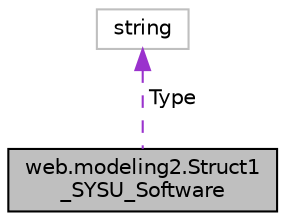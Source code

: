 digraph "web.modeling2.Struct1_SYSU_Software"
{
  edge [fontname="Helvetica",fontsize="10",labelfontname="Helvetica",labelfontsize="10"];
  node [fontname="Helvetica",fontsize="10",shape=record];
  Node1 [label="web.modeling2.Struct1\l_SYSU_Software",height=0.2,width=0.4,color="black", fillcolor="grey75", style="filled" fontcolor="black"];
  Node2 -> Node1 [dir="back",color="darkorchid3",fontsize="10",style="dashed",label=" Type" ];
  Node2 [label="string",height=0.2,width=0.4,color="grey75", fillcolor="white", style="filled"];
}
